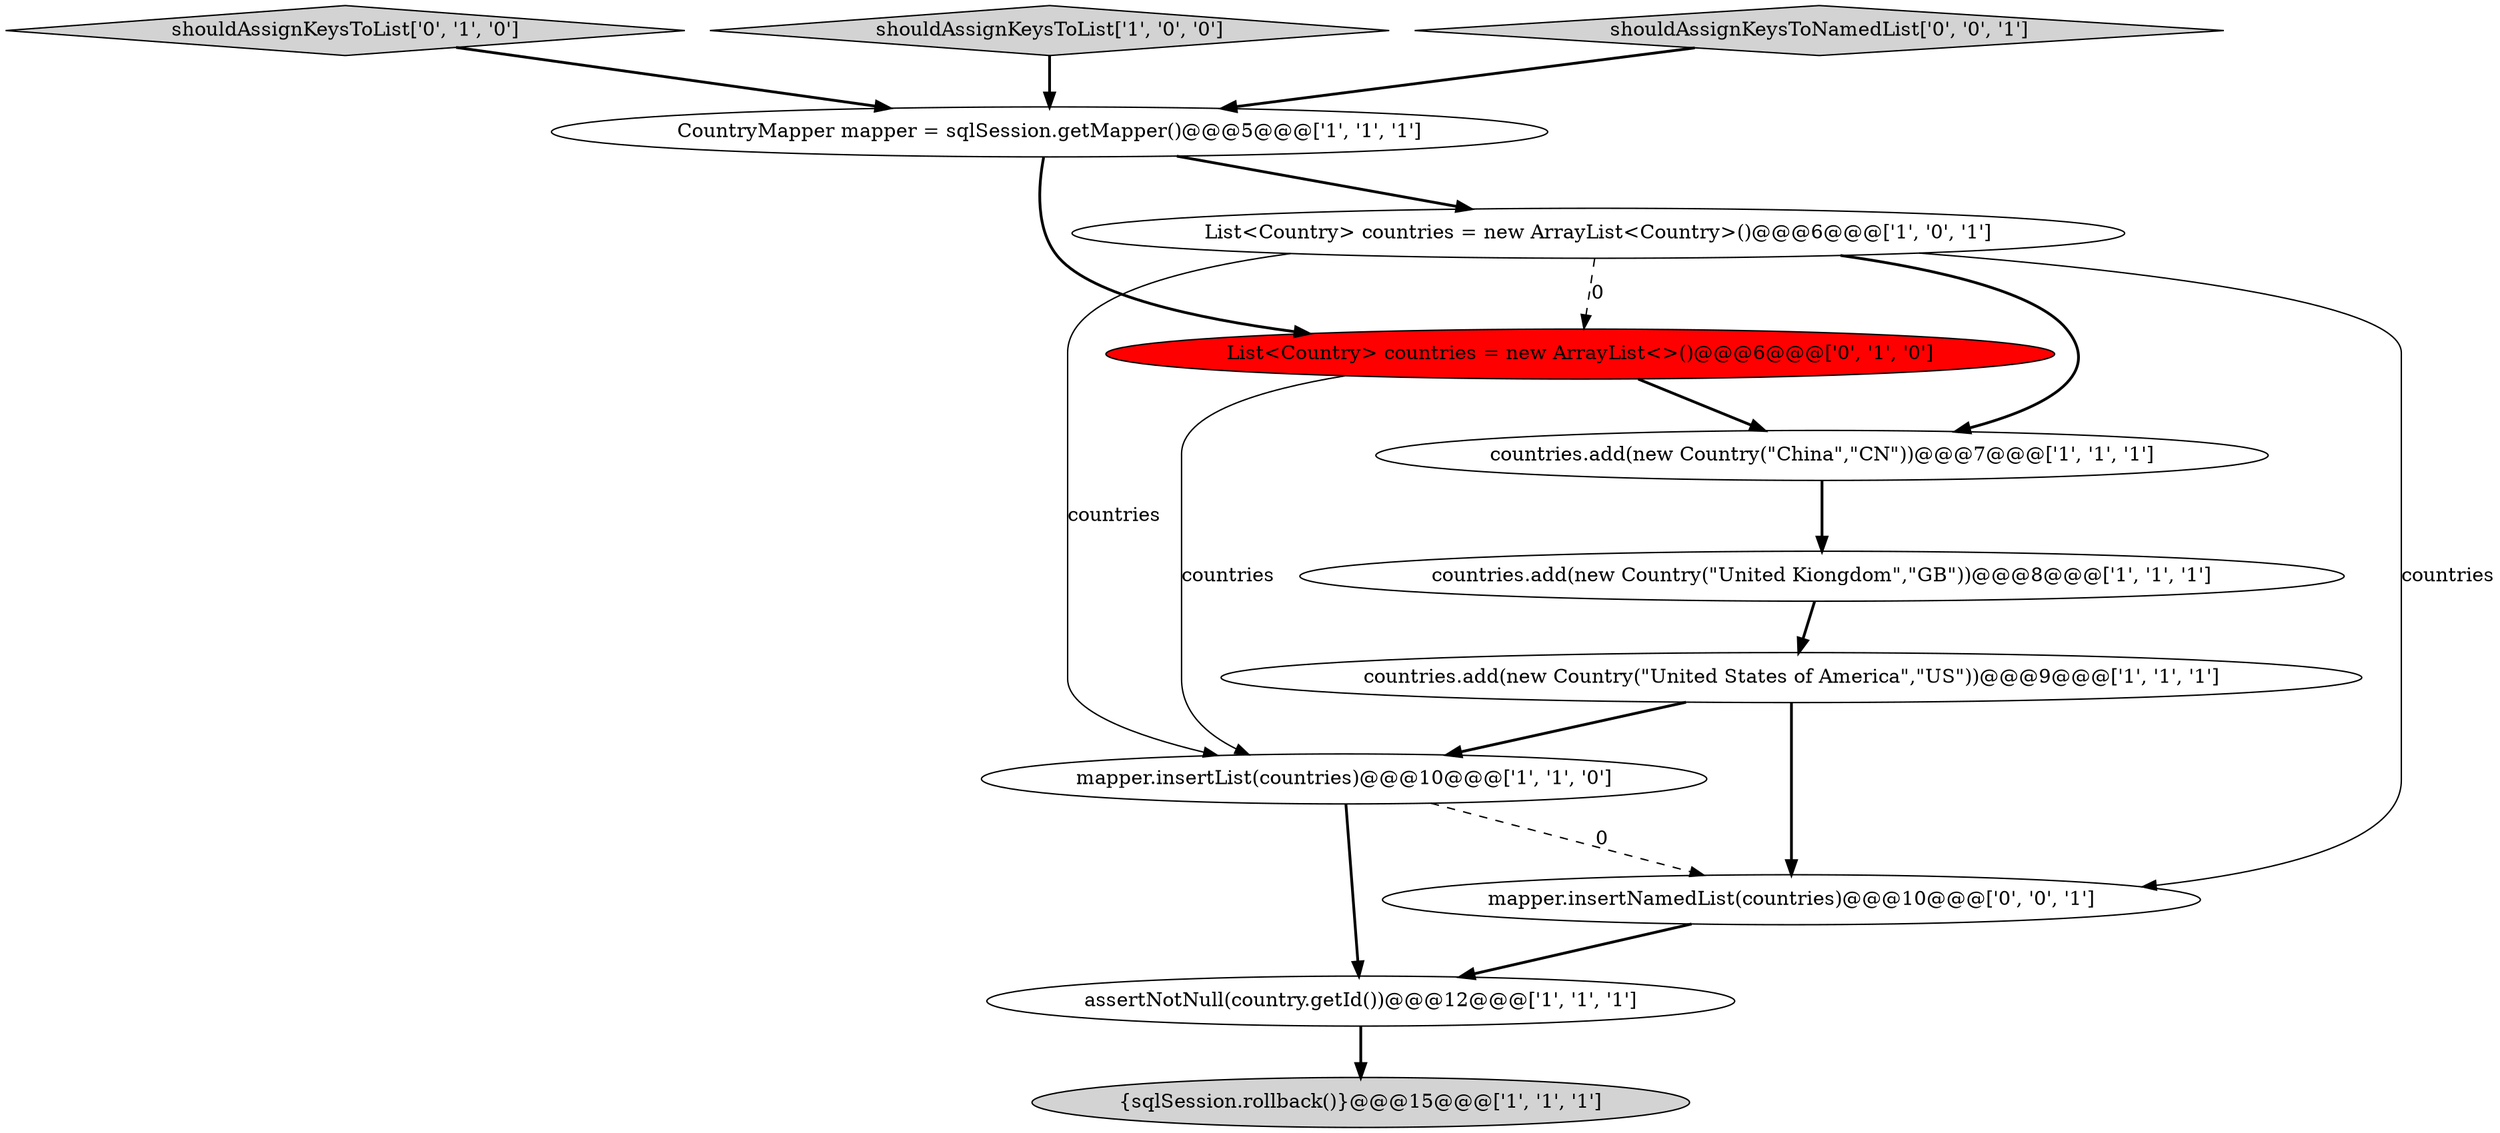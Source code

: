 digraph {
0 [style = filled, label = "countries.add(new Country(\"United States of America\",\"US\"))@@@9@@@['1', '1', '1']", fillcolor = white, shape = ellipse image = "AAA0AAABBB1BBB"];
4 [style = filled, label = "assertNotNull(country.getId())@@@12@@@['1', '1', '1']", fillcolor = white, shape = ellipse image = "AAA0AAABBB1BBB"];
8 [style = filled, label = "mapper.insertList(countries)@@@10@@@['1', '1', '0']", fillcolor = white, shape = ellipse image = "AAA0AAABBB1BBB"];
10 [style = filled, label = "List<Country> countries = new ArrayList<>()@@@6@@@['0', '1', '0']", fillcolor = red, shape = ellipse image = "AAA1AAABBB2BBB"];
1 [style = filled, label = "countries.add(new Country(\"United Kiongdom\",\"GB\"))@@@8@@@['1', '1', '1']", fillcolor = white, shape = ellipse image = "AAA0AAABBB1BBB"];
2 [style = filled, label = "List<Country> countries = new ArrayList<Country>()@@@6@@@['1', '0', '1']", fillcolor = white, shape = ellipse image = "AAA0AAABBB1BBB"];
5 [style = filled, label = "countries.add(new Country(\"China\",\"CN\"))@@@7@@@['1', '1', '1']", fillcolor = white, shape = ellipse image = "AAA0AAABBB1BBB"];
9 [style = filled, label = "shouldAssignKeysToList['0', '1', '0']", fillcolor = lightgray, shape = diamond image = "AAA0AAABBB2BBB"];
6 [style = filled, label = "{sqlSession.rollback()}@@@15@@@['1', '1', '1']", fillcolor = lightgray, shape = ellipse image = "AAA0AAABBB1BBB"];
11 [style = filled, label = "mapper.insertNamedList(countries)@@@10@@@['0', '0', '1']", fillcolor = white, shape = ellipse image = "AAA0AAABBB3BBB"];
3 [style = filled, label = "CountryMapper mapper = sqlSession.getMapper()@@@5@@@['1', '1', '1']", fillcolor = white, shape = ellipse image = "AAA0AAABBB1BBB"];
7 [style = filled, label = "shouldAssignKeysToList['1', '0', '0']", fillcolor = lightgray, shape = diamond image = "AAA0AAABBB1BBB"];
12 [style = filled, label = "shouldAssignKeysToNamedList['0', '0', '1']", fillcolor = lightgray, shape = diamond image = "AAA0AAABBB3BBB"];
9->3 [style = bold, label=""];
3->10 [style = bold, label=""];
5->1 [style = bold, label=""];
0->11 [style = bold, label=""];
11->4 [style = bold, label=""];
10->8 [style = solid, label="countries"];
12->3 [style = bold, label=""];
1->0 [style = bold, label=""];
8->4 [style = bold, label=""];
10->5 [style = bold, label=""];
3->2 [style = bold, label=""];
8->11 [style = dashed, label="0"];
4->6 [style = bold, label=""];
2->8 [style = solid, label="countries"];
2->11 [style = solid, label="countries"];
7->3 [style = bold, label=""];
2->10 [style = dashed, label="0"];
2->5 [style = bold, label=""];
0->8 [style = bold, label=""];
}
